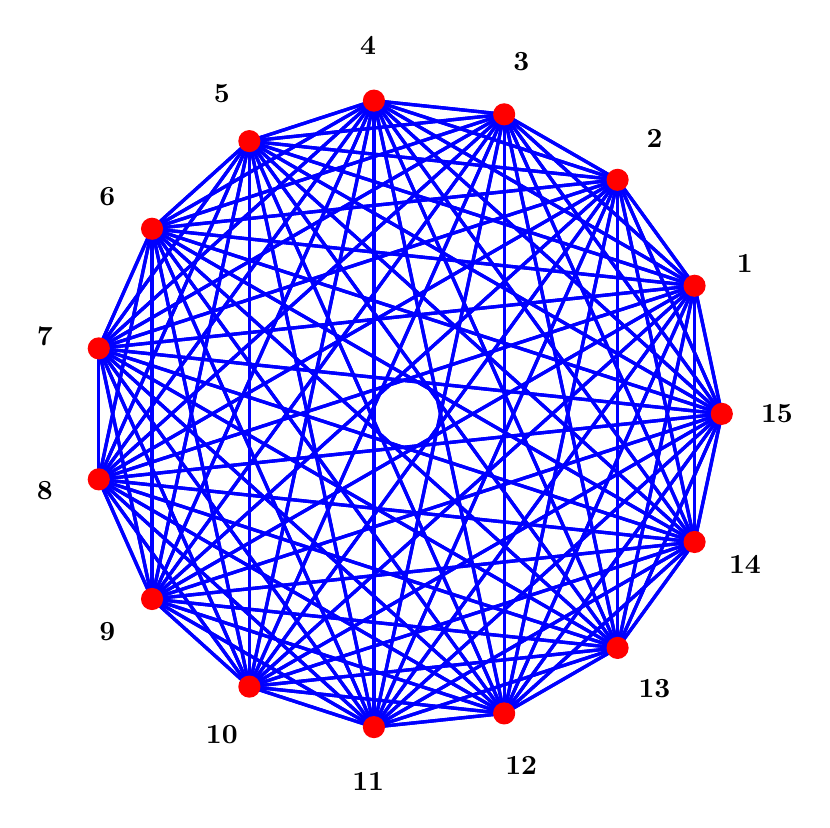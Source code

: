 \begin{tikzpicture}

\def\r{4};
\def\n{15};

% \draw[gray,ultra thick] (0,0) circle(\r cm);
 
\foreach \i in {1,...,\n}{
\foreach \j in {1,...,\n}{
  \draw[blue, very thick]  (\i*360/\n:\r) -- (\j*360/\n:\r);
}}


\foreach \i in {1,...,\n}{
  \fill[red] (\i*360/\n:\r) circle(4pt);
  \node at  (\i*360/\n:\r+0.7) {\bf \i};
}


\end{tikzpicture}